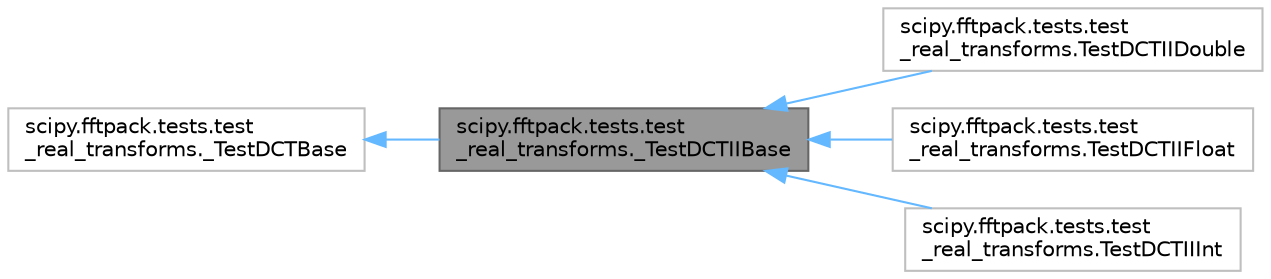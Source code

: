 digraph "scipy.fftpack.tests.test_real_transforms._TestDCTIIBase"
{
 // LATEX_PDF_SIZE
  bgcolor="transparent";
  edge [fontname=Helvetica,fontsize=10,labelfontname=Helvetica,labelfontsize=10];
  node [fontname=Helvetica,fontsize=10,shape=box,height=0.2,width=0.4];
  rankdir="LR";
  Node1 [id="Node000001",label="scipy.fftpack.tests.test\l_real_transforms._TestDCTIIBase",height=0.2,width=0.4,color="gray40", fillcolor="grey60", style="filled", fontcolor="black",tooltip=" "];
  Node2 -> Node1 [id="edge1_Node000001_Node000002",dir="back",color="steelblue1",style="solid",tooltip=" "];
  Node2 [id="Node000002",label="scipy.fftpack.tests.test\l_real_transforms._TestDCTBase",height=0.2,width=0.4,color="grey75", fillcolor="white", style="filled",URL="$d2/dd4/classscipy_1_1fftpack_1_1tests_1_1test__real__transforms_1_1__TestDCTBase.html",tooltip=" "];
  Node1 -> Node3 [id="edge2_Node000001_Node000003",dir="back",color="steelblue1",style="solid",tooltip=" "];
  Node3 [id="Node000003",label="scipy.fftpack.tests.test\l_real_transforms.TestDCTIIDouble",height=0.2,width=0.4,color="grey75", fillcolor="white", style="filled",URL="$d3/d97/classscipy_1_1fftpack_1_1tests_1_1test__real__transforms_1_1TestDCTIIDouble.html",tooltip=" "];
  Node1 -> Node4 [id="edge3_Node000001_Node000004",dir="back",color="steelblue1",style="solid",tooltip=" "];
  Node4 [id="Node000004",label="scipy.fftpack.tests.test\l_real_transforms.TestDCTIIFloat",height=0.2,width=0.4,color="grey75", fillcolor="white", style="filled",URL="$d6/d6e/classscipy_1_1fftpack_1_1tests_1_1test__real__transforms_1_1TestDCTIIFloat.html",tooltip=" "];
  Node1 -> Node5 [id="edge4_Node000001_Node000005",dir="back",color="steelblue1",style="solid",tooltip=" "];
  Node5 [id="Node000005",label="scipy.fftpack.tests.test\l_real_transforms.TestDCTIIInt",height=0.2,width=0.4,color="grey75", fillcolor="white", style="filled",URL="$d6/d3d/classscipy_1_1fftpack_1_1tests_1_1test__real__transforms_1_1TestDCTIIInt.html",tooltip=" "];
}
